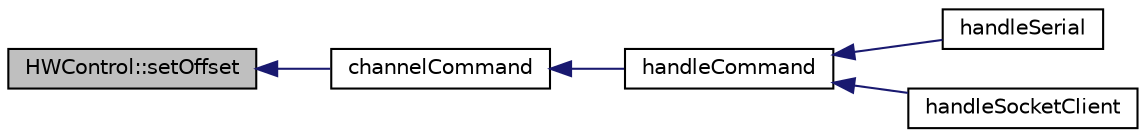 digraph "HWControl::setOffset"
{
  edge [fontname="Helvetica",fontsize="10",labelfontname="Helvetica",labelfontsize="10"];
  node [fontname="Helvetica",fontsize="10",shape=record];
  rankdir="LR";
  Node121 [label="HWControl::setOffset",height=0.2,width=0.4,color="black", fillcolor="grey75", style="filled", fontcolor="black"];
  Node121 -> Node122 [dir="back",color="midnightblue",fontsize="10",style="solid",fontname="Helvetica"];
  Node122 [label="channelCommand",height=0.2,width=0.4,color="black", fillcolor="white", style="filled",URL="$handle_controls_8cpp.html#ac86dda0ebfc3d22905317403e9344458"];
  Node122 -> Node123 [dir="back",color="midnightblue",fontsize="10",style="solid",fontname="Helvetica"];
  Node123 [label="handleCommand",height=0.2,width=0.4,color="black", fillcolor="white", style="filled",URL="$handle_controls_8h.html#a4acbbcfe3d8e6d51b3b88c436394f69c"];
  Node123 -> Node124 [dir="back",color="midnightblue",fontsize="10",style="solid",fontname="Helvetica"];
  Node124 [label="handleSerial",height=0.2,width=0.4,color="black", fillcolor="white", style="filled",URL="$handle_controls_8h.html#adfe2fbf5c353b826657ce504ad1713ee"];
  Node123 -> Node125 [dir="back",color="midnightblue",fontsize="10",style="solid",fontname="Helvetica"];
  Node125 [label="handleSocketClient",height=0.2,width=0.4,color="black", fillcolor="white", style="filled",URL="$_my_wi_fi_8h.html#ac83abf0f34d8a4da2128e9e70a4f3d41"];
}

